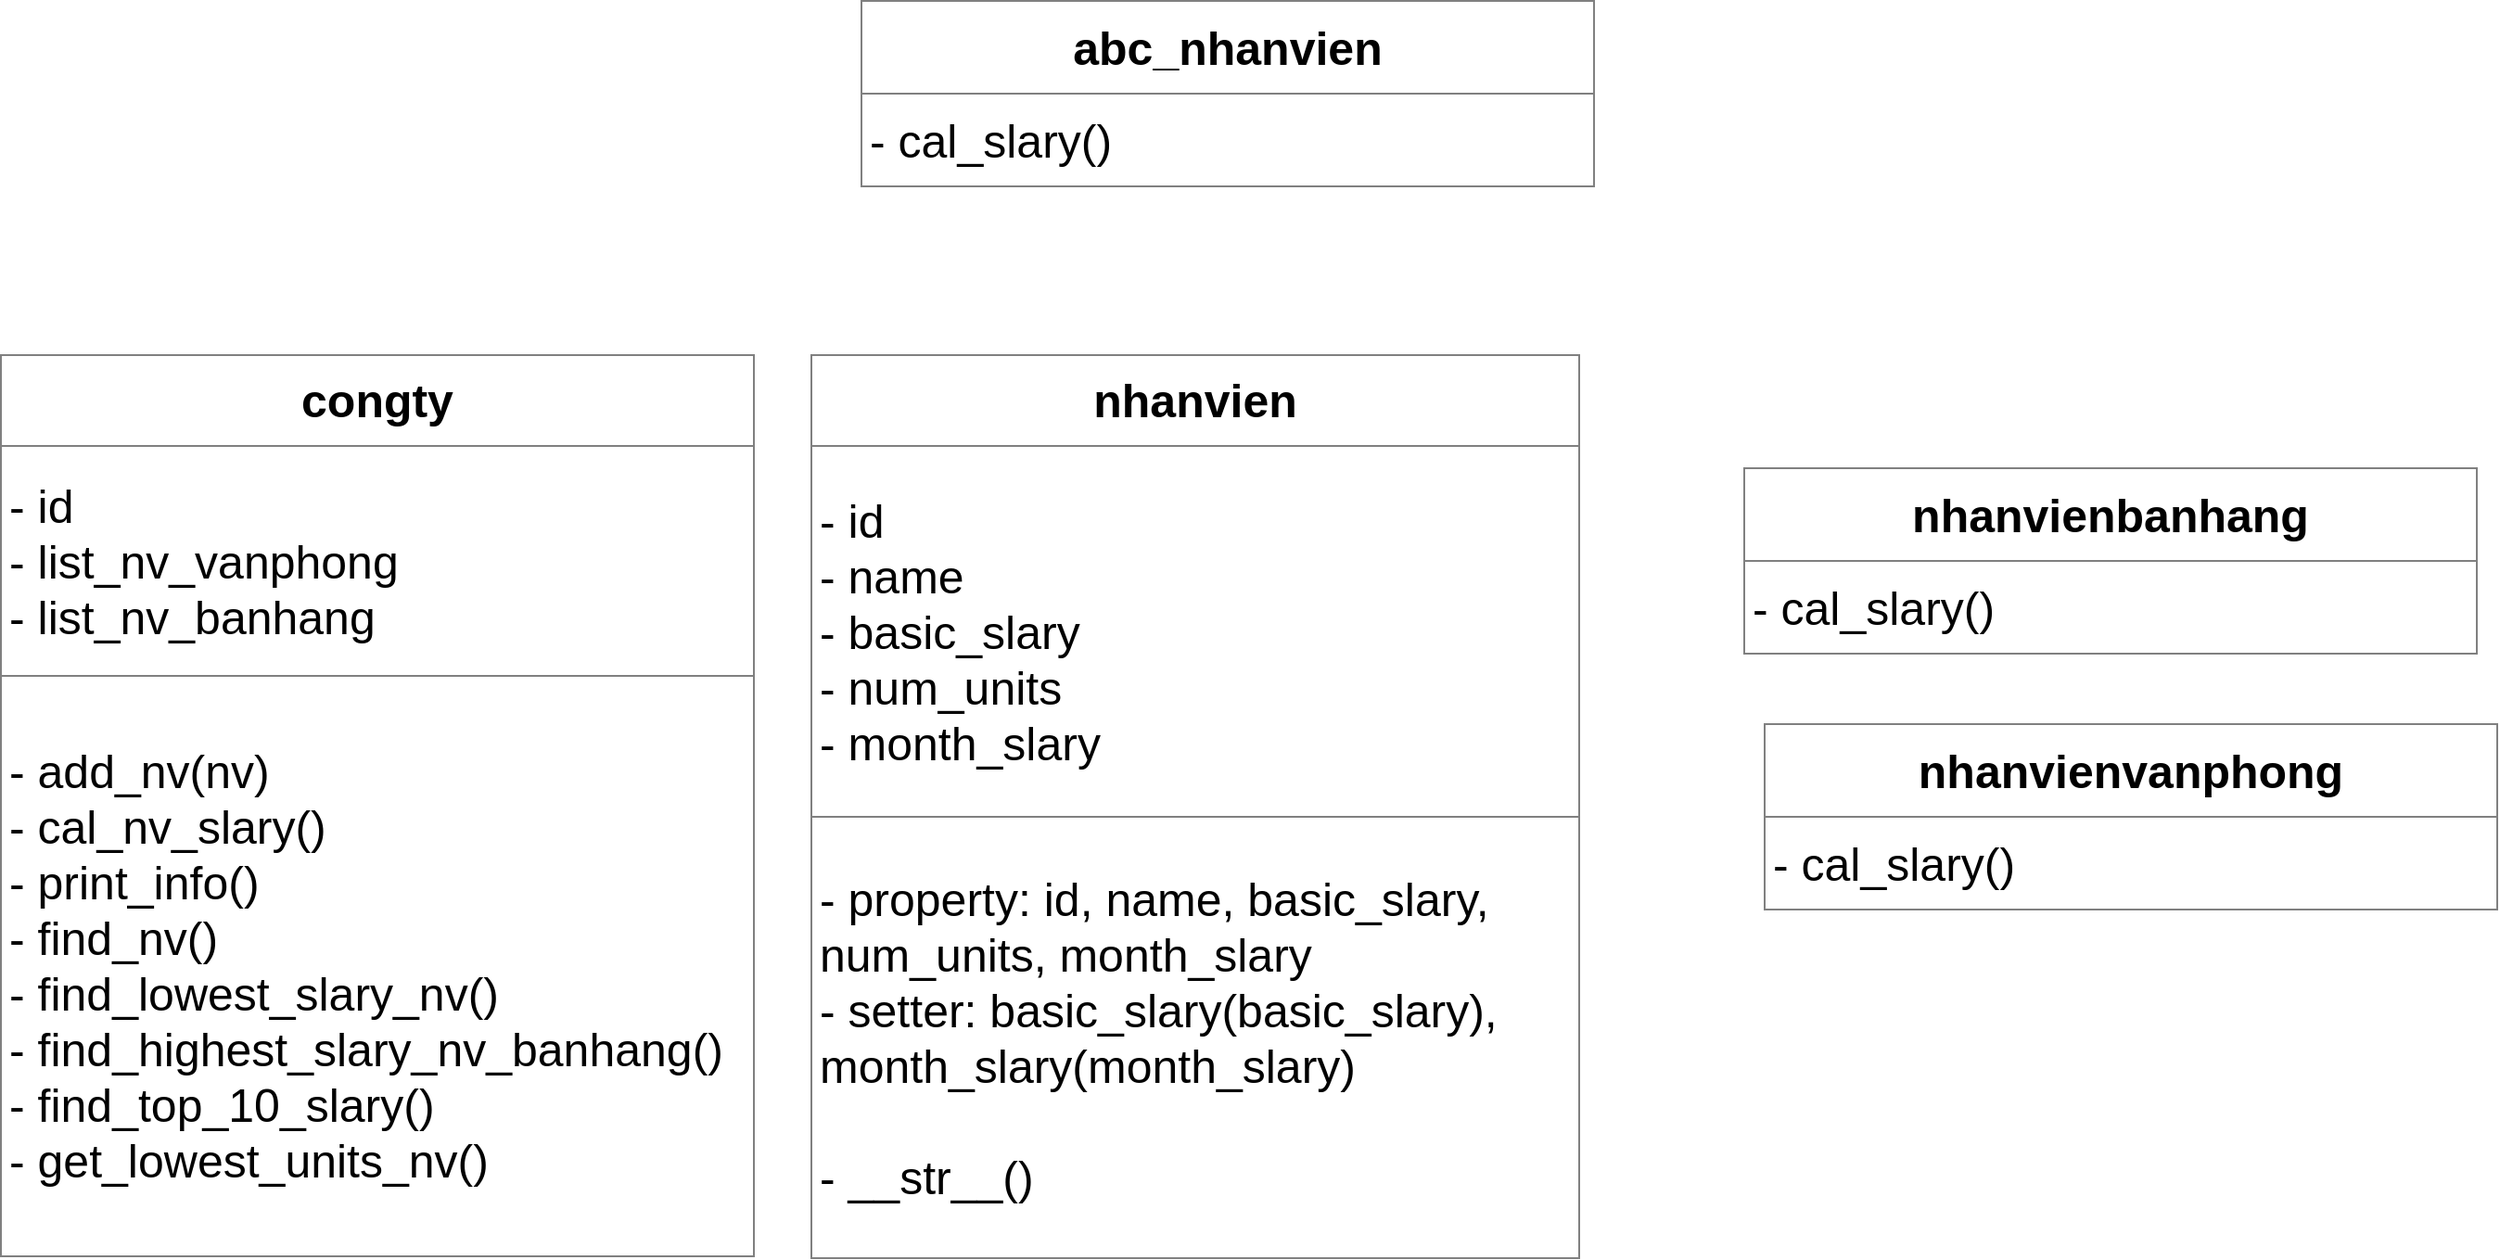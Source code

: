 <mxfile version="24.8.4">
  <diagram name="Page-1" id="JQH4CGquwNSrJiN4EWIq">
    <mxGraphModel dx="2449" dy="1134" grid="0" gridSize="10" guides="1" tooltips="1" connect="1" arrows="1" fold="1" page="0" pageScale="1" pageWidth="850" pageHeight="1100" math="0" shadow="0">
      <root>
        <mxCell id="0" />
        <mxCell id="1" parent="0" />
        <mxCell id="gIv5DeEMvpn-gfwTawNx-6" value="&lt;table border=&quot;1&quot; width=&quot;100%&quot; height=&quot;100%&quot; cellpadding=&quot;4&quot; style=&quot;width: 100%; height: 100%; border-collapse: collapse; font-size: 25px;&quot;&gt;&lt;tbody&gt;&lt;tr&gt;&lt;th align=&quot;center&quot;&gt;&lt;font style=&quot;font-size: 25px;&quot;&gt;&lt;b&gt;congty&lt;/b&gt;&lt;/font&gt;&lt;/th&gt;&lt;/tr&gt;&lt;tr align=&quot;left&quot;&gt;&lt;td&gt;&lt;font style=&quot;font-size: 25px;&quot;&gt;- id&lt;br&gt;- list_nv_vanphong&lt;br&gt;- list_nv_banhang&lt;br&gt;&lt;/font&gt;&lt;/td&gt;&lt;/tr&gt;&lt;tr align=&quot;left&quot;&gt;&lt;td&gt;&lt;font style=&quot;font-size: 25px;&quot;&gt;- add_nv(nv)&lt;br&gt;- cal_nv_slary()&lt;br&gt;- print_info()&lt;br&gt;- find_nv()&lt;br&gt;- find_lowest_slary_nv()&lt;br&gt;- find_highest_slary_nv_banhang()&lt;br&gt;- find_top_10_slary()&lt;br&gt;- get_lowest_units_nv()&lt;br&gt;&lt;/font&gt;&lt;/td&gt;&lt;/tr&gt;&lt;/tbody&gt;&lt;/table&gt;" style="text;html=1;whiteSpace=wrap;strokeColor=none;fillColor=none;overflow=fill;" vertex="1" parent="1">
          <mxGeometry x="-166" y="206" width="407" height="487" as="geometry" />
        </mxCell>
        <mxCell id="gIv5DeEMvpn-gfwTawNx-7" value="&lt;table border=&quot;1&quot; width=&quot;100%&quot; height=&quot;100%&quot; cellpadding=&quot;4&quot; style=&quot;width: 100%; height: 100%; border-collapse: collapse; font-size: 25px;&quot;&gt;&lt;tbody&gt;&lt;tr&gt;&lt;th align=&quot;center&quot;&gt;abc_nhanvien&lt;/th&gt;&lt;/tr&gt;&lt;tr align=&quot;left&quot;&gt;&lt;td&gt;&lt;font style=&quot;font-size: 25px;&quot;&gt;- cal_slary()&lt;br&gt;&lt;/font&gt;&lt;/td&gt;&lt;/tr&gt;&lt;/tbody&gt;&lt;/table&gt;" style="text;html=1;whiteSpace=wrap;strokeColor=none;fillColor=none;overflow=fill;" vertex="1" parent="1">
          <mxGeometry x="298" y="15" width="396" height="101" as="geometry" />
        </mxCell>
        <mxCell id="gIv5DeEMvpn-gfwTawNx-8" value="&lt;table border=&quot;1&quot; width=&quot;100%&quot; height=&quot;100%&quot; cellpadding=&quot;4&quot; style=&quot;width: 100%; height: 100%; border-collapse: collapse; font-size: 25px;&quot;&gt;&lt;tbody&gt;&lt;tr&gt;&lt;th align=&quot;center&quot;&gt;&lt;font style=&quot;font-size: 25px;&quot;&gt;&lt;b&gt;nhanvien&lt;/b&gt;&lt;/font&gt;&lt;/th&gt;&lt;/tr&gt;&lt;tr align=&quot;left&quot;&gt;&lt;td&gt;&lt;font style=&quot;font-size: 25px;&quot;&gt;- id&lt;br&gt;- name&lt;br&gt;- basic_slary&lt;br&gt;- num_units&lt;br&gt;- month_slary&lt;br&gt;&lt;/font&gt;&lt;/td&gt;&lt;/tr&gt;&lt;tr align=&quot;left&quot;&gt;&lt;td&gt;&lt;font style=&quot;font-size: 25px;&quot;&gt;- property: id, name, basic_slary, num_units, month_slary&lt;br&gt;- setter: basic_slary(basic_slary), month_slary(month_slary)&lt;br&gt;&lt;br&gt;- __str__()&lt;br&gt;&lt;/font&gt;&lt;/td&gt;&lt;/tr&gt;&lt;/tbody&gt;&lt;/table&gt;" style="text;html=1;whiteSpace=wrap;strokeColor=none;fillColor=none;overflow=fill;" vertex="1" parent="1">
          <mxGeometry x="271" y="205.5" width="415" height="488" as="geometry" />
        </mxCell>
        <mxCell id="gIv5DeEMvpn-gfwTawNx-9" value="&lt;table border=&quot;1&quot; width=&quot;100%&quot; height=&quot;100%&quot; cellpadding=&quot;4&quot; style=&quot;width: 100%; height: 100%; border-collapse: collapse; font-size: 25px;&quot;&gt;&lt;tbody&gt;&lt;tr&gt;&lt;th align=&quot;center&quot;&gt;&lt;font style=&quot;font-size: 25px;&quot;&gt;&lt;b&gt;nhanvienbanhang&lt;/b&gt;&lt;/font&gt;&lt;/th&gt;&lt;/tr&gt;&lt;tr align=&quot;left&quot;&gt;&lt;td&gt;&lt;font style=&quot;font-size: 25px;&quot;&gt;- cal_slary()&lt;br&gt;&lt;/font&gt;&lt;/td&gt;&lt;/tr&gt;&lt;/tbody&gt;&lt;/table&gt;" style="text;html=1;whiteSpace=wrap;strokeColor=none;fillColor=none;overflow=fill;" vertex="1" parent="1">
          <mxGeometry x="774" y="267" width="396" height="101" as="geometry" />
        </mxCell>
        <mxCell id="gIv5DeEMvpn-gfwTawNx-10" value="&lt;table border=&quot;1&quot; width=&quot;100%&quot; height=&quot;100%&quot; cellpadding=&quot;4&quot; style=&quot;width: 100%; height: 100%; border-collapse: collapse; font-size: 25px;&quot;&gt;&lt;tbody&gt;&lt;tr&gt;&lt;th align=&quot;center&quot;&gt;&lt;font style=&quot;font-size: 25px;&quot;&gt;&lt;b&gt;nhanvienvanphong&lt;/b&gt;&lt;/font&gt;&lt;/th&gt;&lt;/tr&gt;&lt;tr align=&quot;left&quot;&gt;&lt;td&gt;&lt;font style=&quot;font-size: 25px;&quot;&gt;- cal_slary()&lt;br&gt;&lt;/font&gt;&lt;/td&gt;&lt;/tr&gt;&lt;/tbody&gt;&lt;/table&gt;" style="text;html=1;whiteSpace=wrap;strokeColor=none;fillColor=none;overflow=fill;" vertex="1" parent="1">
          <mxGeometry x="785" y="405" width="396" height="101" as="geometry" />
        </mxCell>
      </root>
    </mxGraphModel>
  </diagram>
</mxfile>
